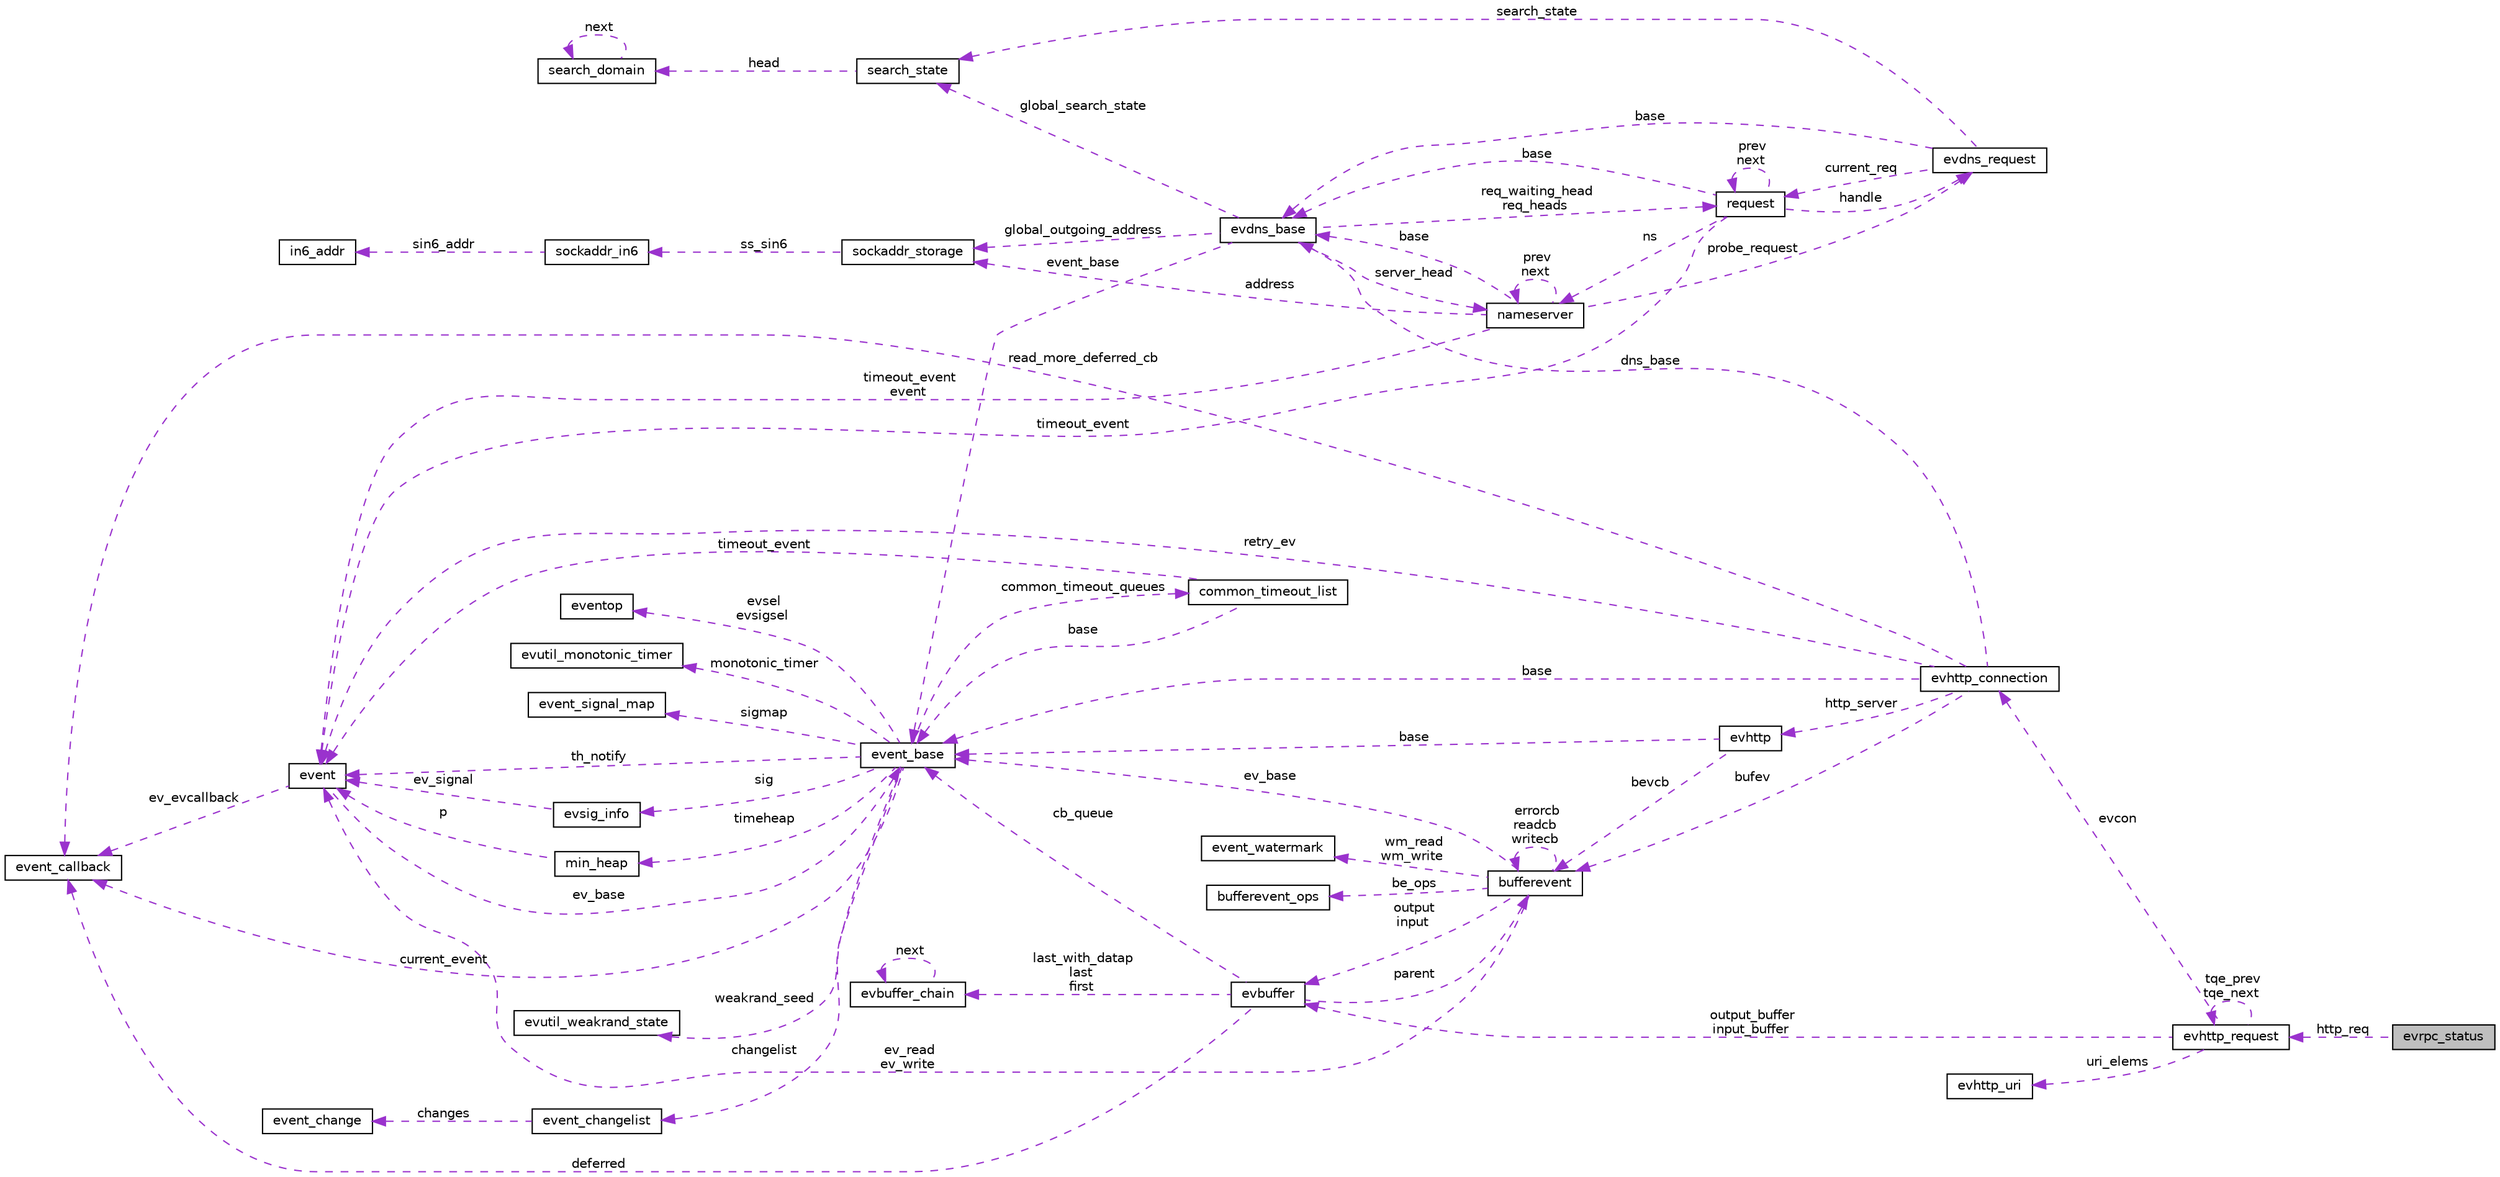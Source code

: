 digraph "evrpc_status"
{
 // LATEX_PDF_SIZE
  edge [fontname="Helvetica",fontsize="10",labelfontname="Helvetica",labelfontsize="10"];
  node [fontname="Helvetica",fontsize="10",shape=record];
  rankdir="LR";
  Node1 [label="evrpc_status",height=0.2,width=0.4,color="black", fillcolor="grey75", style="filled", fontcolor="black",tooltip=" "];
  Node2 -> Node1 [dir="back",color="darkorchid3",fontsize="10",style="dashed",label=" http_req" ,fontname="Helvetica"];
  Node2 [label="evhttp_request",height=0.2,width=0.4,color="black", fillcolor="white", style="filled",URL="$structevhttp__request.html",tooltip=" "];
  Node3 -> Node2 [dir="back",color="darkorchid3",fontsize="10",style="dashed",label=" evcon" ,fontname="Helvetica"];
  Node3 [label="evhttp_connection",height=0.2,width=0.4,color="black", fillcolor="white", style="filled",URL="$structevhttp__connection.html",tooltip=" "];
  Node4 -> Node3 [dir="back",color="darkorchid3",fontsize="10",style="dashed",label=" dns_base" ,fontname="Helvetica"];
  Node4 [label="evdns_base",height=0.2,width=0.4,color="black", fillcolor="white", style="filled",URL="$structevdns__base.html",tooltip=" "];
  Node5 -> Node4 [dir="back",color="darkorchid3",fontsize="10",style="dashed",label=" global_outgoing_address" ,fontname="Helvetica"];
  Node5 [label="sockaddr_storage",height=0.2,width=0.4,color="black", fillcolor="white", style="filled",URL="$structsockaddr__storage.html",tooltip=" "];
  Node6 -> Node5 [dir="back",color="darkorchid3",fontsize="10",style="dashed",label=" ss_sin6" ,fontname="Helvetica"];
  Node6 [label="sockaddr_in6",height=0.2,width=0.4,color="black", fillcolor="white", style="filled",URL="$structsockaddr__in6.html",tooltip=" "];
  Node7 -> Node6 [dir="back",color="darkorchid3",fontsize="10",style="dashed",label=" sin6_addr" ,fontname="Helvetica"];
  Node7 [label="in6_addr",height=0.2,width=0.4,color="black", fillcolor="white", style="filled",URL="$structin6__addr.html",tooltip=" "];
  Node8 -> Node4 [dir="back",color="darkorchid3",fontsize="10",style="dashed",label=" server_head" ,fontname="Helvetica"];
  Node8 [label="nameserver",height=0.2,width=0.4,color="black", fillcolor="white", style="filled",URL="$structnameserver.html",tooltip=" "];
  Node4 -> Node8 [dir="back",color="darkorchid3",fontsize="10",style="dashed",label=" base" ,fontname="Helvetica"];
  Node9 -> Node8 [dir="back",color="darkorchid3",fontsize="10",style="dashed",label=" timeout_event\nevent" ,fontname="Helvetica"];
  Node9 [label="event",height=0.2,width=0.4,color="black", fillcolor="white", style="filled",URL="$structevent.html",tooltip=" "];
  Node10 -> Node9 [dir="back",color="darkorchid3",fontsize="10",style="dashed",label=" ev_evcallback" ,fontname="Helvetica"];
  Node10 [label="event_callback",height=0.2,width=0.4,color="black", fillcolor="white", style="filled",URL="$structevent__callback.html",tooltip=" "];
  Node11 -> Node9 [dir="back",color="darkorchid3",fontsize="10",style="dashed",label=" ev_base" ,fontname="Helvetica"];
  Node11 [label="event_base",height=0.2,width=0.4,color="black", fillcolor="white", style="filled",URL="$structevent__base.html",tooltip=" "];
  Node12 -> Node11 [dir="back",color="darkorchid3",fontsize="10",style="dashed",label=" evsel\nevsigsel" ,fontname="Helvetica"];
  Node12 [label="eventop",height=0.2,width=0.4,color="black", fillcolor="white", style="filled",URL="$structeventop.html",tooltip=" "];
  Node13 -> Node11 [dir="back",color="darkorchid3",fontsize="10",style="dashed",label=" sig" ,fontname="Helvetica"];
  Node13 [label="evsig_info",height=0.2,width=0.4,color="black", fillcolor="white", style="filled",URL="$structevsig__info.html",tooltip=" "];
  Node9 -> Node13 [dir="back",color="darkorchid3",fontsize="10",style="dashed",label=" ev_signal" ,fontname="Helvetica"];
  Node14 -> Node11 [dir="back",color="darkorchid3",fontsize="10",style="dashed",label=" timeheap" ,fontname="Helvetica"];
  Node14 [label="min_heap",height=0.2,width=0.4,color="black", fillcolor="white", style="filled",URL="$structmin__heap.html",tooltip=" "];
  Node9 -> Node14 [dir="back",color="darkorchid3",fontsize="10",style="dashed",label=" p" ,fontname="Helvetica"];
  Node9 -> Node11 [dir="back",color="darkorchid3",fontsize="10",style="dashed",label=" th_notify" ,fontname="Helvetica"];
  Node10 -> Node11 [dir="back",color="darkorchid3",fontsize="10",style="dashed",label=" current_event" ,fontname="Helvetica"];
  Node15 -> Node11 [dir="back",color="darkorchid3",fontsize="10",style="dashed",label=" common_timeout_queues" ,fontname="Helvetica"];
  Node15 [label="common_timeout_list",height=0.2,width=0.4,color="black", fillcolor="white", style="filled",URL="$structcommon__timeout__list.html",tooltip=" "];
  Node9 -> Node15 [dir="back",color="darkorchid3",fontsize="10",style="dashed",label=" timeout_event" ,fontname="Helvetica"];
  Node11 -> Node15 [dir="back",color="darkorchid3",fontsize="10",style="dashed",label=" base" ,fontname="Helvetica"];
  Node16 -> Node11 [dir="back",color="darkorchid3",fontsize="10",style="dashed",label=" monotonic_timer" ,fontname="Helvetica"];
  Node16 [label="evutil_monotonic_timer",height=0.2,width=0.4,color="black", fillcolor="white", style="filled",URL="$structevutil__monotonic__timer.html",tooltip=" "];
  Node17 -> Node11 [dir="back",color="darkorchid3",fontsize="10",style="dashed",label=" sigmap" ,fontname="Helvetica"];
  Node17 [label="event_signal_map",height=0.2,width=0.4,color="black", fillcolor="white", style="filled",URL="$structevent__signal__map.html",tooltip=" "];
  Node18 -> Node11 [dir="back",color="darkorchid3",fontsize="10",style="dashed",label=" changelist" ,fontname="Helvetica"];
  Node18 [label="event_changelist",height=0.2,width=0.4,color="black", fillcolor="white", style="filled",URL="$structevent__changelist.html",tooltip=" "];
  Node19 -> Node18 [dir="back",color="darkorchid3",fontsize="10",style="dashed",label=" changes" ,fontname="Helvetica"];
  Node19 [label="event_change",height=0.2,width=0.4,color="black", fillcolor="white", style="filled",URL="$structevent__change.html",tooltip=" "];
  Node20 -> Node11 [dir="back",color="darkorchid3",fontsize="10",style="dashed",label=" weakrand_seed" ,fontname="Helvetica"];
  Node20 [label="evutil_weakrand_state",height=0.2,width=0.4,color="black", fillcolor="white", style="filled",URL="$structevutil__weakrand__state.html",tooltip=" "];
  Node5 -> Node8 [dir="back",color="darkorchid3",fontsize="10",style="dashed",label=" address" ,fontname="Helvetica"];
  Node21 -> Node8 [dir="back",color="darkorchid3",fontsize="10",style="dashed",label=" probe_request" ,fontname="Helvetica"];
  Node21 [label="evdns_request",height=0.2,width=0.4,color="black", fillcolor="white", style="filled",URL="$structevdns__request.html",tooltip=" "];
  Node4 -> Node21 [dir="back",color="darkorchid3",fontsize="10",style="dashed",label=" base" ,fontname="Helvetica"];
  Node22 -> Node21 [dir="back",color="darkorchid3",fontsize="10",style="dashed",label=" current_req" ,fontname="Helvetica"];
  Node22 [label="request",height=0.2,width=0.4,color="black", fillcolor="white", style="filled",URL="$structrequest.html",tooltip=" "];
  Node4 -> Node22 [dir="back",color="darkorchid3",fontsize="10",style="dashed",label=" base" ,fontname="Helvetica"];
  Node9 -> Node22 [dir="back",color="darkorchid3",fontsize="10",style="dashed",label=" timeout_event" ,fontname="Helvetica"];
  Node21 -> Node22 [dir="back",color="darkorchid3",fontsize="10",style="dashed",label=" handle" ,fontname="Helvetica"];
  Node8 -> Node22 [dir="back",color="darkorchid3",fontsize="10",style="dashed",label=" ns" ,fontname="Helvetica"];
  Node22 -> Node22 [dir="back",color="darkorchid3",fontsize="10",style="dashed",label=" prev\nnext" ,fontname="Helvetica"];
  Node23 -> Node21 [dir="back",color="darkorchid3",fontsize="10",style="dashed",label=" search_state" ,fontname="Helvetica"];
  Node23 [label="search_state",height=0.2,width=0.4,color="black", fillcolor="white", style="filled",URL="$structsearch__state.html",tooltip=" "];
  Node24 -> Node23 [dir="back",color="darkorchid3",fontsize="10",style="dashed",label=" head" ,fontname="Helvetica"];
  Node24 [label="search_domain",height=0.2,width=0.4,color="black", fillcolor="white", style="filled",URL="$structsearch__domain.html",tooltip=" "];
  Node24 -> Node24 [dir="back",color="darkorchid3",fontsize="10",style="dashed",label=" next" ,fontname="Helvetica"];
  Node8 -> Node8 [dir="back",color="darkorchid3",fontsize="10",style="dashed",label=" prev\nnext" ,fontname="Helvetica"];
  Node22 -> Node4 [dir="back",color="darkorchid3",fontsize="10",style="dashed",label=" req_waiting_head\nreq_heads" ,fontname="Helvetica"];
  Node23 -> Node4 [dir="back",color="darkorchid3",fontsize="10",style="dashed",label=" global_search_state" ,fontname="Helvetica"];
  Node11 -> Node4 [dir="back",color="darkorchid3",fontsize="10",style="dashed",label=" event_base" ,fontname="Helvetica"];
  Node10 -> Node3 [dir="back",color="darkorchid3",fontsize="10",style="dashed",label=" read_more_deferred_cb" ,fontname="Helvetica"];
  Node9 -> Node3 [dir="back",color="darkorchid3",fontsize="10",style="dashed",label=" retry_ev" ,fontname="Helvetica"];
  Node25 -> Node3 [dir="back",color="darkorchid3",fontsize="10",style="dashed",label=" http_server" ,fontname="Helvetica"];
  Node25 [label="evhttp",height=0.2,width=0.4,color="black", fillcolor="white", style="filled",URL="$structevhttp.html",tooltip=" "];
  Node11 -> Node25 [dir="back",color="darkorchid3",fontsize="10",style="dashed",label=" base" ,fontname="Helvetica"];
  Node26 -> Node25 [dir="back",color="darkorchid3",fontsize="10",style="dashed",label=" bevcb" ,fontname="Helvetica"];
  Node26 [label="bufferevent",height=0.2,width=0.4,color="black", fillcolor="white", style="filled",URL="$structbufferevent.html",tooltip=" "];
  Node27 -> Node26 [dir="back",color="darkorchid3",fontsize="10",style="dashed",label=" wm_read\nwm_write" ,fontname="Helvetica"];
  Node27 [label="event_watermark",height=0.2,width=0.4,color="black", fillcolor="white", style="filled",URL="$structevent__watermark.html",tooltip=" "];
  Node9 -> Node26 [dir="back",color="darkorchid3",fontsize="10",style="dashed",label=" ev_read\nev_write" ,fontname="Helvetica"];
  Node28 -> Node26 [dir="back",color="darkorchid3",fontsize="10",style="dashed",label=" output\ninput" ,fontname="Helvetica"];
  Node28 [label="evbuffer",height=0.2,width=0.4,color="black", fillcolor="white", style="filled",URL="$structevbuffer.html",tooltip=" "];
  Node10 -> Node28 [dir="back",color="darkorchid3",fontsize="10",style="dashed",label=" deferred" ,fontname="Helvetica"];
  Node29 -> Node28 [dir="back",color="darkorchid3",fontsize="10",style="dashed",label=" last_with_datap\nlast\nfirst" ,fontname="Helvetica"];
  Node29 [label="evbuffer_chain",height=0.2,width=0.4,color="black", fillcolor="white", style="filled",URL="$structevbuffer__chain.html",tooltip=" "];
  Node29 -> Node29 [dir="back",color="darkorchid3",fontsize="10",style="dashed",label=" next" ,fontname="Helvetica"];
  Node11 -> Node28 [dir="back",color="darkorchid3",fontsize="10",style="dashed",label=" cb_queue" ,fontname="Helvetica"];
  Node26 -> Node28 [dir="back",color="darkorchid3",fontsize="10",style="dashed",label=" parent" ,fontname="Helvetica"];
  Node11 -> Node26 [dir="back",color="darkorchid3",fontsize="10",style="dashed",label=" ev_base" ,fontname="Helvetica"];
  Node26 -> Node26 [dir="back",color="darkorchid3",fontsize="10",style="dashed",label=" errorcb\nreadcb\nwritecb" ,fontname="Helvetica"];
  Node30 -> Node26 [dir="back",color="darkorchid3",fontsize="10",style="dashed",label=" be_ops" ,fontname="Helvetica"];
  Node30 [label="bufferevent_ops",height=0.2,width=0.4,color="black", fillcolor="white", style="filled",URL="$structbufferevent__ops.html",tooltip=" "];
  Node11 -> Node3 [dir="back",color="darkorchid3",fontsize="10",style="dashed",label=" base" ,fontname="Helvetica"];
  Node26 -> Node3 [dir="back",color="darkorchid3",fontsize="10",style="dashed",label=" bufev" ,fontname="Helvetica"];
  Node31 -> Node2 [dir="back",color="darkorchid3",fontsize="10",style="dashed",label=" uri_elems" ,fontname="Helvetica"];
  Node31 [label="evhttp_uri",height=0.2,width=0.4,color="black", fillcolor="white", style="filled",URL="$structevhttp__uri.html",tooltip=" "];
  Node28 -> Node2 [dir="back",color="darkorchid3",fontsize="10",style="dashed",label=" output_buffer\ninput_buffer" ,fontname="Helvetica"];
  Node2 -> Node2 [dir="back",color="darkorchid3",fontsize="10",style="dashed",label=" tqe_prev\ntqe_next" ,fontname="Helvetica"];
}

